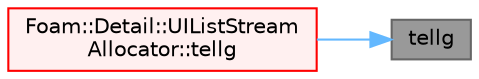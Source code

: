 digraph "tellg"
{
 // LATEX_PDF_SIZE
  bgcolor="transparent";
  edge [fontname=Helvetica,fontsize=10,labelfontname=Helvetica,labelfontsize=10];
  node [fontname=Helvetica,fontsize=10,shape=box,height=0.2,width=0.4];
  rankdir="RL";
  Node1 [id="Node000001",label="tellg",height=0.2,width=0.4,color="gray40", fillcolor="grey60", style="filled", fontcolor="black",tooltip=" "];
  Node1 -> Node2 [id="edge1_Node000001_Node000002",dir="back",color="steelblue1",style="solid",tooltip=" "];
  Node2 [id="Node000002",label="Foam::Detail::UIListStream\lAllocator::tellg",height=0.2,width=0.4,color="red", fillcolor="#FFF0F0", style="filled",URL="$classFoam_1_1Detail_1_1UIListStreamAllocator.html#a244d6b2ad7a5291c7109d59009b3f9d8",tooltip=" "];
}
